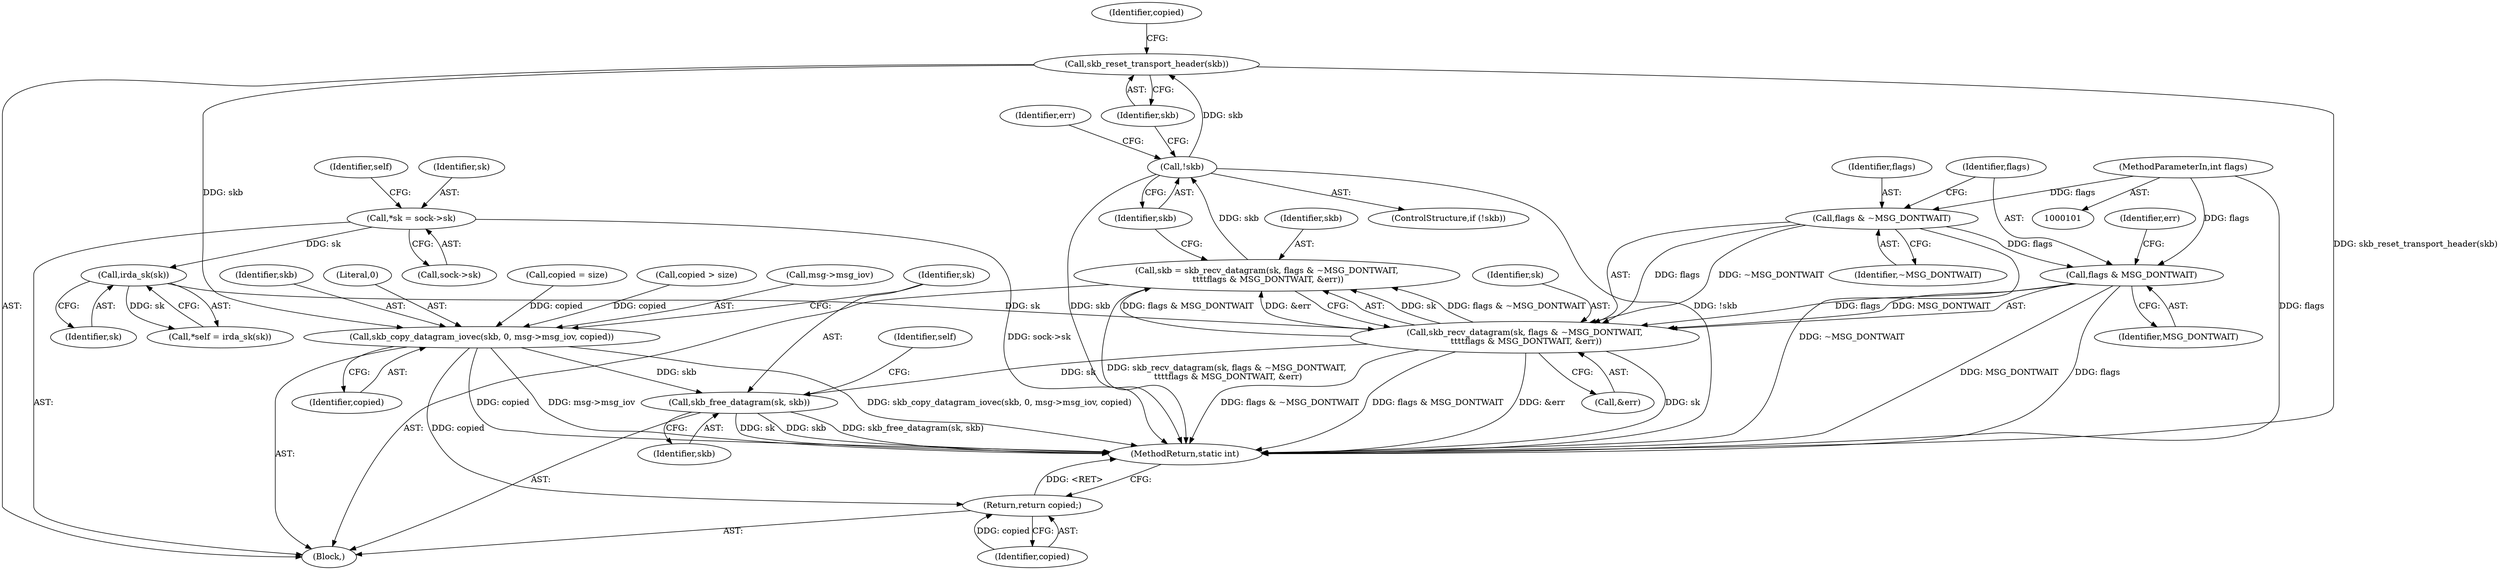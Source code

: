 digraph "0_linux_5ae94c0d2f0bed41d6718be743985d61b7f5c47d@pointer" {
"1000148" [label="(Call,skb_reset_transport_header(skb))"];
"1000144" [label="(Call,!skb)"];
"1000131" [label="(Call,skb = skb_recv_datagram(sk, flags & ~MSG_DONTWAIT,\n \t\t\t\tflags & MSG_DONTWAIT, &err))"];
"1000133" [label="(Call,skb_recv_datagram(sk, flags & ~MSG_DONTWAIT,\n \t\t\t\tflags & MSG_DONTWAIT, &err))"];
"1000117" [label="(Call,irda_sk(sk))"];
"1000109" [label="(Call,*sk = sock->sk)"];
"1000135" [label="(Call,flags & ~MSG_DONTWAIT)"];
"1000106" [label="(MethodParameterIn,int flags)"];
"1000138" [label="(Call,flags & MSG_DONTWAIT)"];
"1000174" [label="(Call,skb_copy_datagram_iovec(skb, 0, msg->msg_iov, copied))"];
"1000181" [label="(Call,skb_free_datagram(sk, skb))"];
"1000218" [label="(Return,return copied;)"];
"1000138" [label="(Call,flags & MSG_DONTWAIT)"];
"1000110" [label="(Identifier,sk)"];
"1000151" [label="(Identifier,copied)"];
"1000187" [label="(Identifier,self)"];
"1000147" [label="(Identifier,err)"];
"1000148" [label="(Call,skb_reset_transport_header(skb))"];
"1000107" [label="(Block,)"];
"1000183" [label="(Identifier,skb)"];
"1000145" [label="(Identifier,skb)"];
"1000132" [label="(Identifier,skb)"];
"1000106" [label="(MethodParameterIn,int flags)"];
"1000177" [label="(Call,msg->msg_iov)"];
"1000218" [label="(Return,return copied;)"];
"1000115" [label="(Call,*self = irda_sk(sk))"];
"1000140" [label="(Identifier,MSG_DONTWAIT)"];
"1000180" [label="(Identifier,copied)"];
"1000116" [label="(Identifier,self)"];
"1000175" [label="(Identifier,skb)"];
"1000220" [label="(MethodReturn,static int)"];
"1000131" [label="(Call,skb = skb_recv_datagram(sk, flags & ~MSG_DONTWAIT,\n \t\t\t\tflags & MSG_DONTWAIT, &err))"];
"1000176" [label="(Literal,0)"];
"1000137" [label="(Identifier,~MSG_DONTWAIT)"];
"1000219" [label="(Identifier,copied)"];
"1000135" [label="(Call,flags & ~MSG_DONTWAIT)"];
"1000118" [label="(Identifier,sk)"];
"1000156" [label="(Call,copied > size)"];
"1000111" [label="(Call,sock->sk)"];
"1000174" [label="(Call,skb_copy_datagram_iovec(skb, 0, msg->msg_iov, copied))"];
"1000133" [label="(Call,skb_recv_datagram(sk, flags & ~MSG_DONTWAIT,\n \t\t\t\tflags & MSG_DONTWAIT, &err))"];
"1000136" [label="(Identifier,flags)"];
"1000181" [label="(Call,skb_free_datagram(sk, skb))"];
"1000149" [label="(Identifier,skb)"];
"1000144" [label="(Call,!skb)"];
"1000142" [label="(Identifier,err)"];
"1000139" [label="(Identifier,flags)"];
"1000117" [label="(Call,irda_sk(sk))"];
"1000109" [label="(Call,*sk = sock->sk)"];
"1000182" [label="(Identifier,sk)"];
"1000141" [label="(Call,&err)"];
"1000166" [label="(Call,copied = size)"];
"1000143" [label="(ControlStructure,if (!skb))"];
"1000134" [label="(Identifier,sk)"];
"1000148" -> "1000107"  [label="AST: "];
"1000148" -> "1000149"  [label="CFG: "];
"1000149" -> "1000148"  [label="AST: "];
"1000151" -> "1000148"  [label="CFG: "];
"1000148" -> "1000220"  [label="DDG: skb_reset_transport_header(skb)"];
"1000144" -> "1000148"  [label="DDG: skb"];
"1000148" -> "1000174"  [label="DDG: skb"];
"1000144" -> "1000143"  [label="AST: "];
"1000144" -> "1000145"  [label="CFG: "];
"1000145" -> "1000144"  [label="AST: "];
"1000147" -> "1000144"  [label="CFG: "];
"1000149" -> "1000144"  [label="CFG: "];
"1000144" -> "1000220"  [label="DDG: !skb"];
"1000144" -> "1000220"  [label="DDG: skb"];
"1000131" -> "1000144"  [label="DDG: skb"];
"1000131" -> "1000107"  [label="AST: "];
"1000131" -> "1000133"  [label="CFG: "];
"1000132" -> "1000131"  [label="AST: "];
"1000133" -> "1000131"  [label="AST: "];
"1000145" -> "1000131"  [label="CFG: "];
"1000131" -> "1000220"  [label="DDG: skb_recv_datagram(sk, flags & ~MSG_DONTWAIT,\n \t\t\t\tflags & MSG_DONTWAIT, &err)"];
"1000133" -> "1000131"  [label="DDG: sk"];
"1000133" -> "1000131"  [label="DDG: flags & ~MSG_DONTWAIT"];
"1000133" -> "1000131"  [label="DDG: flags & MSG_DONTWAIT"];
"1000133" -> "1000131"  [label="DDG: &err"];
"1000133" -> "1000141"  [label="CFG: "];
"1000134" -> "1000133"  [label="AST: "];
"1000135" -> "1000133"  [label="AST: "];
"1000138" -> "1000133"  [label="AST: "];
"1000141" -> "1000133"  [label="AST: "];
"1000133" -> "1000220"  [label="DDG: &err"];
"1000133" -> "1000220"  [label="DDG: sk"];
"1000133" -> "1000220"  [label="DDG: flags & ~MSG_DONTWAIT"];
"1000133" -> "1000220"  [label="DDG: flags & MSG_DONTWAIT"];
"1000117" -> "1000133"  [label="DDG: sk"];
"1000135" -> "1000133"  [label="DDG: flags"];
"1000135" -> "1000133"  [label="DDG: ~MSG_DONTWAIT"];
"1000138" -> "1000133"  [label="DDG: flags"];
"1000138" -> "1000133"  [label="DDG: MSG_DONTWAIT"];
"1000133" -> "1000181"  [label="DDG: sk"];
"1000117" -> "1000115"  [label="AST: "];
"1000117" -> "1000118"  [label="CFG: "];
"1000118" -> "1000117"  [label="AST: "];
"1000115" -> "1000117"  [label="CFG: "];
"1000117" -> "1000115"  [label="DDG: sk"];
"1000109" -> "1000117"  [label="DDG: sk"];
"1000109" -> "1000107"  [label="AST: "];
"1000109" -> "1000111"  [label="CFG: "];
"1000110" -> "1000109"  [label="AST: "];
"1000111" -> "1000109"  [label="AST: "];
"1000116" -> "1000109"  [label="CFG: "];
"1000109" -> "1000220"  [label="DDG: sock->sk"];
"1000135" -> "1000137"  [label="CFG: "];
"1000136" -> "1000135"  [label="AST: "];
"1000137" -> "1000135"  [label="AST: "];
"1000139" -> "1000135"  [label="CFG: "];
"1000135" -> "1000220"  [label="DDG: ~MSG_DONTWAIT"];
"1000106" -> "1000135"  [label="DDG: flags"];
"1000135" -> "1000138"  [label="DDG: flags"];
"1000106" -> "1000101"  [label="AST: "];
"1000106" -> "1000220"  [label="DDG: flags"];
"1000106" -> "1000138"  [label="DDG: flags"];
"1000138" -> "1000140"  [label="CFG: "];
"1000139" -> "1000138"  [label="AST: "];
"1000140" -> "1000138"  [label="AST: "];
"1000142" -> "1000138"  [label="CFG: "];
"1000138" -> "1000220"  [label="DDG: flags"];
"1000138" -> "1000220"  [label="DDG: MSG_DONTWAIT"];
"1000174" -> "1000107"  [label="AST: "];
"1000174" -> "1000180"  [label="CFG: "];
"1000175" -> "1000174"  [label="AST: "];
"1000176" -> "1000174"  [label="AST: "];
"1000177" -> "1000174"  [label="AST: "];
"1000180" -> "1000174"  [label="AST: "];
"1000182" -> "1000174"  [label="CFG: "];
"1000174" -> "1000220"  [label="DDG: copied"];
"1000174" -> "1000220"  [label="DDG: msg->msg_iov"];
"1000174" -> "1000220"  [label="DDG: skb_copy_datagram_iovec(skb, 0, msg->msg_iov, copied)"];
"1000156" -> "1000174"  [label="DDG: copied"];
"1000166" -> "1000174"  [label="DDG: copied"];
"1000174" -> "1000181"  [label="DDG: skb"];
"1000174" -> "1000218"  [label="DDG: copied"];
"1000181" -> "1000107"  [label="AST: "];
"1000181" -> "1000183"  [label="CFG: "];
"1000182" -> "1000181"  [label="AST: "];
"1000183" -> "1000181"  [label="AST: "];
"1000187" -> "1000181"  [label="CFG: "];
"1000181" -> "1000220"  [label="DDG: skb_free_datagram(sk, skb)"];
"1000181" -> "1000220"  [label="DDG: sk"];
"1000181" -> "1000220"  [label="DDG: skb"];
"1000218" -> "1000107"  [label="AST: "];
"1000218" -> "1000219"  [label="CFG: "];
"1000219" -> "1000218"  [label="AST: "];
"1000220" -> "1000218"  [label="CFG: "];
"1000218" -> "1000220"  [label="DDG: <RET>"];
"1000219" -> "1000218"  [label="DDG: copied"];
}
